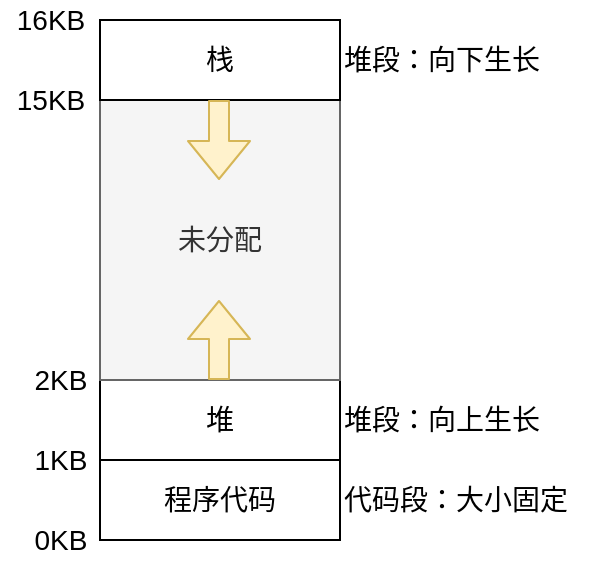 <mxfile version="13.4.9" type="github">
  <diagram id="EEgQebKoUnd-hRVLEX6p" name="Page-1">
    <mxGraphModel dx="1038" dy="548" grid="1" gridSize="10" guides="1" tooltips="1" connect="1" arrows="1" fold="1" page="1" pageScale="1" pageWidth="827" pageHeight="1169" math="0" shadow="0">
      <root>
        <mxCell id="0" />
        <mxCell id="1" parent="0" />
        <mxCell id="WgcQLO-ECNiXeBgjNdwt-1" value="程序代码" style="rounded=0;whiteSpace=wrap;html=1;fontSize=14;" vertex="1" parent="1">
          <mxGeometry x="280" y="310" width="120" height="40" as="geometry" />
        </mxCell>
        <mxCell id="WgcQLO-ECNiXeBgjNdwt-2" value="堆" style="rounded=0;whiteSpace=wrap;html=1;fontSize=14;" vertex="1" parent="1">
          <mxGeometry x="280" y="270" width="120" height="40" as="geometry" />
        </mxCell>
        <mxCell id="WgcQLO-ECNiXeBgjNdwt-3" value="未分配" style="rounded=0;whiteSpace=wrap;html=1;fontSize=14;fillColor=#f5f5f5;strokeColor=#666666;fontColor=#333333;" vertex="1" parent="1">
          <mxGeometry x="280" y="130" width="120" height="140" as="geometry" />
        </mxCell>
        <mxCell id="WgcQLO-ECNiXeBgjNdwt-4" value="栈" style="rounded=0;whiteSpace=wrap;html=1;fontSize=14;" vertex="1" parent="1">
          <mxGeometry x="280" y="90" width="120" height="40" as="geometry" />
        </mxCell>
        <mxCell id="WgcQLO-ECNiXeBgjNdwt-5" value="0KB" style="text;html=1;align=center;verticalAlign=middle;resizable=0;points=[];autosize=1;fontSize=14;" vertex="1" parent="1">
          <mxGeometry x="240" y="340" width="40" height="20" as="geometry" />
        </mxCell>
        <mxCell id="WgcQLO-ECNiXeBgjNdwt-6" value="1KB" style="text;html=1;align=center;verticalAlign=middle;resizable=0;points=[];autosize=1;fontSize=14;" vertex="1" parent="1">
          <mxGeometry x="240" y="300" width="40" height="20" as="geometry" />
        </mxCell>
        <mxCell id="WgcQLO-ECNiXeBgjNdwt-7" value="2KB" style="text;html=1;align=center;verticalAlign=middle;resizable=0;points=[];autosize=1;fontSize=14;" vertex="1" parent="1">
          <mxGeometry x="240" y="260" width="40" height="20" as="geometry" />
        </mxCell>
        <mxCell id="WgcQLO-ECNiXeBgjNdwt-8" value="15KB" style="text;html=1;align=center;verticalAlign=middle;resizable=0;points=[];autosize=1;fontSize=14;" vertex="1" parent="1">
          <mxGeometry x="230" y="120" width="50" height="20" as="geometry" />
        </mxCell>
        <mxCell id="WgcQLO-ECNiXeBgjNdwt-9" value="16KB" style="text;html=1;align=center;verticalAlign=middle;resizable=0;points=[];autosize=1;fontSize=14;" vertex="1" parent="1">
          <mxGeometry x="230" y="80" width="50" height="20" as="geometry" />
        </mxCell>
        <mxCell id="WgcQLO-ECNiXeBgjNdwt-12" value="" style="shape=flexArrow;endArrow=classic;html=1;fontSize=14;fillColor=#fff2cc;strokeColor=#d6b656;" edge="1" parent="1">
          <mxGeometry width="50" height="50" relative="1" as="geometry">
            <mxPoint x="339.5" y="130" as="sourcePoint" />
            <mxPoint x="339.5" y="170" as="targetPoint" />
          </mxGeometry>
        </mxCell>
        <mxCell id="WgcQLO-ECNiXeBgjNdwt-14" value="" style="shape=flexArrow;endArrow=classic;html=1;fontSize=14;fillColor=#fff2cc;strokeColor=#d6b656;" edge="1" parent="1">
          <mxGeometry width="50" height="50" relative="1" as="geometry">
            <mxPoint x="339.5" y="270" as="sourcePoint" />
            <mxPoint x="339.5" y="230" as="targetPoint" />
          </mxGeometry>
        </mxCell>
        <mxCell id="WgcQLO-ECNiXeBgjNdwt-15" value="代码段：大小固定" style="text;html=1;align=left;verticalAlign=middle;resizable=0;points=[];autosize=1;fontSize=14;" vertex="1" parent="1">
          <mxGeometry x="400" y="320" width="130" height="20" as="geometry" />
        </mxCell>
        <mxCell id="WgcQLO-ECNiXeBgjNdwt-16" value="堆段：向上生长" style="text;html=1;align=left;verticalAlign=middle;resizable=0;points=[];autosize=1;fontSize=14;" vertex="1" parent="1">
          <mxGeometry x="400" y="280" width="110" height="20" as="geometry" />
        </mxCell>
        <mxCell id="WgcQLO-ECNiXeBgjNdwt-17" value="堆段：向下生长" style="text;html=1;align=left;verticalAlign=middle;resizable=0;points=[];autosize=1;fontSize=14;" vertex="1" parent="1">
          <mxGeometry x="400" y="100" width="110" height="20" as="geometry" />
        </mxCell>
      </root>
    </mxGraphModel>
  </diagram>
</mxfile>
